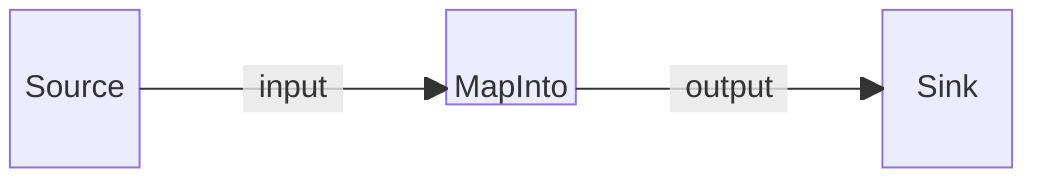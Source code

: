 block-beta
    columns 7
    Source space:2 MapInto space:2 Sink
    Source-- "input" -->MapInto
    MapInto-- "output" -->Sink

    classDef block height:48px,padding:8px;
    classDef hidden visibility:none;
    class MapInto block
    class Source hidden
    class Sink hidden